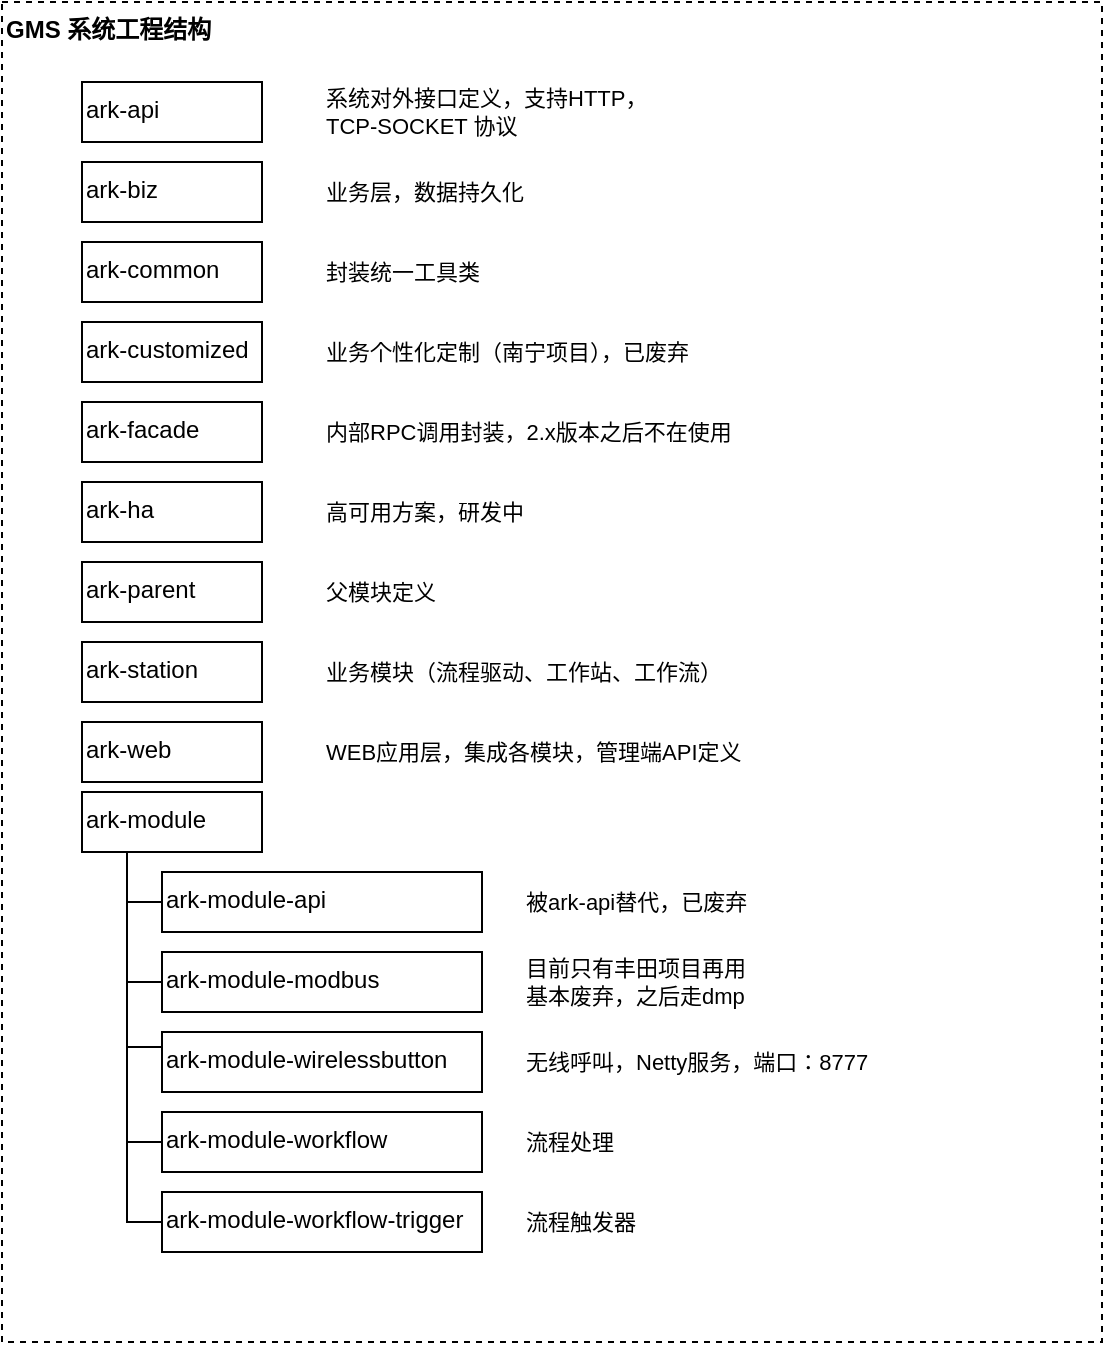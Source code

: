 <mxfile version="20.0.1" type="github" pages="2">
  <diagram id="0yfv4M_cfUsrdj4uZA5G" name="系统说明">
    <mxGraphModel dx="782" dy="468" grid="1" gridSize="10" guides="1" tooltips="1" connect="1" arrows="1" fold="1" page="1" pageScale="1" pageWidth="827" pageHeight="1169" math="0" shadow="0">
      <root>
        <mxCell id="0" />
        <mxCell id="1" parent="0" />
        <mxCell id="dAy71OcdcexJn9s6_3Jj-1" value="GMS 系统工程结构" style="rounded=0;whiteSpace=wrap;html=1;align=left;verticalAlign=top;dashed=1;fontStyle=1" parent="1" vertex="1">
          <mxGeometry x="30" y="40" width="550" height="670" as="geometry" />
        </mxCell>
        <mxCell id="dAy71OcdcexJn9s6_3Jj-4" value="ark-api" style="rounded=0;whiteSpace=wrap;html=1;align=left;verticalAlign=top;" parent="1" vertex="1">
          <mxGeometry x="70" y="80" width="90" height="30" as="geometry" />
        </mxCell>
        <mxCell id="dAy71OcdcexJn9s6_3Jj-5" value="ark-biz" style="rounded=0;whiteSpace=wrap;html=1;align=left;verticalAlign=top;" parent="1" vertex="1">
          <mxGeometry x="70" y="120" width="90" height="30" as="geometry" />
        </mxCell>
        <mxCell id="dAy71OcdcexJn9s6_3Jj-6" value="ark-common" style="rounded=0;whiteSpace=wrap;html=1;align=left;verticalAlign=top;" parent="1" vertex="1">
          <mxGeometry x="70" y="160" width="90" height="30" as="geometry" />
        </mxCell>
        <mxCell id="dAy71OcdcexJn9s6_3Jj-7" value="ark-customized" style="rounded=0;whiteSpace=wrap;html=1;align=left;verticalAlign=top;" parent="1" vertex="1">
          <mxGeometry x="70" y="200" width="90" height="30" as="geometry" />
        </mxCell>
        <mxCell id="dAy71OcdcexJn9s6_3Jj-8" value="ark-facade" style="rounded=0;whiteSpace=wrap;html=1;align=left;verticalAlign=top;" parent="1" vertex="1">
          <mxGeometry x="70" y="240" width="90" height="30" as="geometry" />
        </mxCell>
        <mxCell id="dAy71OcdcexJn9s6_3Jj-9" value="ark-ha" style="rounded=0;whiteSpace=wrap;html=1;align=left;verticalAlign=top;" parent="1" vertex="1">
          <mxGeometry x="70" y="280" width="90" height="30" as="geometry" />
        </mxCell>
        <mxCell id="dAy71OcdcexJn9s6_3Jj-16" style="edgeStyle=elbowEdgeStyle;rounded=0;orthogonalLoop=1;jettySize=auto;html=1;exitX=0.25;exitY=1;exitDx=0;exitDy=0;entryX=0;entryY=0.5;entryDx=0;entryDy=0;elbow=vertical;endArrow=none;endFill=0;" parent="1" source="dAy71OcdcexJn9s6_3Jj-10" target="dAy71OcdcexJn9s6_3Jj-11" edge="1">
          <mxGeometry relative="1" as="geometry">
            <Array as="points">
              <mxPoint x="93" y="490" />
            </Array>
          </mxGeometry>
        </mxCell>
        <mxCell id="dAy71OcdcexJn9s6_3Jj-17" style="edgeStyle=elbowEdgeStyle;rounded=0;orthogonalLoop=1;jettySize=auto;elbow=vertical;html=1;exitX=0.25;exitY=1;exitDx=0;exitDy=0;entryX=0;entryY=0.5;entryDx=0;entryDy=0;endArrow=none;endFill=0;" parent="1" source="dAy71OcdcexJn9s6_3Jj-10" target="dAy71OcdcexJn9s6_3Jj-12" edge="1">
          <mxGeometry relative="1" as="geometry">
            <Array as="points">
              <mxPoint x="100" y="530" />
            </Array>
          </mxGeometry>
        </mxCell>
        <mxCell id="dAy71OcdcexJn9s6_3Jj-18" style="edgeStyle=orthogonalEdgeStyle;rounded=0;orthogonalLoop=1;jettySize=auto;html=1;exitX=0.25;exitY=1;exitDx=0;exitDy=0;entryX=0;entryY=0.25;entryDx=0;entryDy=0;endArrow=none;endFill=0;" parent="1" source="dAy71OcdcexJn9s6_3Jj-10" target="dAy71OcdcexJn9s6_3Jj-13" edge="1">
          <mxGeometry relative="1" as="geometry">
            <Array as="points">
              <mxPoint x="93" y="563" />
            </Array>
          </mxGeometry>
        </mxCell>
        <mxCell id="dAy71OcdcexJn9s6_3Jj-19" style="edgeStyle=orthogonalEdgeStyle;rounded=0;orthogonalLoop=1;jettySize=auto;html=1;exitX=0.25;exitY=1;exitDx=0;exitDy=0;entryX=0;entryY=0.5;entryDx=0;entryDy=0;endArrow=none;endFill=0;" parent="1" source="dAy71OcdcexJn9s6_3Jj-10" target="dAy71OcdcexJn9s6_3Jj-14" edge="1">
          <mxGeometry relative="1" as="geometry">
            <Array as="points">
              <mxPoint x="93" y="610" />
            </Array>
          </mxGeometry>
        </mxCell>
        <mxCell id="dAy71OcdcexJn9s6_3Jj-25" style="edgeStyle=orthogonalEdgeStyle;rounded=0;orthogonalLoop=1;jettySize=auto;html=1;exitX=0.25;exitY=1;exitDx=0;exitDy=0;entryX=0;entryY=0.5;entryDx=0;entryDy=0;endArrow=none;endFill=0;" parent="1" source="dAy71OcdcexJn9s6_3Jj-10" target="dAy71OcdcexJn9s6_3Jj-15" edge="1">
          <mxGeometry relative="1" as="geometry">
            <Array as="points">
              <mxPoint x="93" y="650" />
            </Array>
          </mxGeometry>
        </mxCell>
        <mxCell id="dAy71OcdcexJn9s6_3Jj-10" value="ark-module" style="rounded=0;whiteSpace=wrap;html=1;align=left;verticalAlign=top;" parent="1" vertex="1">
          <mxGeometry x="70" y="435" width="90" height="30" as="geometry" />
        </mxCell>
        <mxCell id="dAy71OcdcexJn9s6_3Jj-11" value="ark-module-api" style="rounded=0;whiteSpace=wrap;html=1;align=left;verticalAlign=top;" parent="1" vertex="1">
          <mxGeometry x="110" y="475" width="160" height="30" as="geometry" />
        </mxCell>
        <mxCell id="dAy71OcdcexJn9s6_3Jj-12" value="ark-module-modbus" style="rounded=0;whiteSpace=wrap;html=1;align=left;verticalAlign=top;" parent="1" vertex="1">
          <mxGeometry x="110" y="515" width="160" height="30" as="geometry" />
        </mxCell>
        <mxCell id="dAy71OcdcexJn9s6_3Jj-13" value="ark-module-wirelessbutton" style="rounded=0;whiteSpace=wrap;html=1;align=left;verticalAlign=top;" parent="1" vertex="1">
          <mxGeometry x="110" y="555" width="160" height="30" as="geometry" />
        </mxCell>
        <mxCell id="dAy71OcdcexJn9s6_3Jj-14" value="ark-module-workflow" style="rounded=0;whiteSpace=wrap;html=1;align=left;verticalAlign=top;" parent="1" vertex="1">
          <mxGeometry x="110" y="595" width="160" height="30" as="geometry" />
        </mxCell>
        <mxCell id="dAy71OcdcexJn9s6_3Jj-15" value="ark-module-workflow-trigger" style="rounded=0;whiteSpace=wrap;html=1;align=left;verticalAlign=top;" parent="1" vertex="1">
          <mxGeometry x="110" y="635" width="160" height="30" as="geometry" />
        </mxCell>
        <mxCell id="dAy71OcdcexJn9s6_3Jj-22" value="ark-parent" style="rounded=0;whiteSpace=wrap;html=1;align=left;verticalAlign=top;" parent="1" vertex="1">
          <mxGeometry x="70" y="320" width="90" height="30" as="geometry" />
        </mxCell>
        <mxCell id="dAy71OcdcexJn9s6_3Jj-23" value="ark-station" style="rounded=0;whiteSpace=wrap;html=1;align=left;verticalAlign=top;" parent="1" vertex="1">
          <mxGeometry x="70" y="360" width="90" height="30" as="geometry" />
        </mxCell>
        <mxCell id="dAy71OcdcexJn9s6_3Jj-24" value="ark-web" style="rounded=0;whiteSpace=wrap;html=1;align=left;verticalAlign=top;" parent="1" vertex="1">
          <mxGeometry x="70" y="400" width="90" height="30" as="geometry" />
        </mxCell>
        <mxCell id="dAy71OcdcexJn9s6_3Jj-28" value="&lt;font style=&quot;font-size: 11px;&quot;&gt;系统对外接口定义，支持HTTP，TCP-SOCKET 协议&lt;/font&gt;" style="text;html=1;strokeColor=none;fillColor=none;align=left;verticalAlign=middle;whiteSpace=wrap;rounded=0;dashed=1;fontSize=7;" parent="1" vertex="1">
          <mxGeometry x="190" y="80" width="170" height="30" as="geometry" />
        </mxCell>
        <mxCell id="dAy71OcdcexJn9s6_3Jj-29" value="&lt;span style=&quot;font-size: 11px;&quot;&gt;业务层，数据持久化&lt;/span&gt;" style="text;html=1;strokeColor=none;fillColor=none;align=left;verticalAlign=middle;whiteSpace=wrap;rounded=0;dashed=1;fontSize=7;" parent="1" vertex="1">
          <mxGeometry x="190" y="120" width="170" height="30" as="geometry" />
        </mxCell>
        <mxCell id="dAy71OcdcexJn9s6_3Jj-30" value="&lt;span style=&quot;font-size: 11px;&quot;&gt;封装统一工具类&lt;/span&gt;" style="text;html=1;strokeColor=none;fillColor=none;align=left;verticalAlign=middle;whiteSpace=wrap;rounded=0;dashed=1;fontSize=7;" parent="1" vertex="1">
          <mxGeometry x="190" y="160" width="170" height="30" as="geometry" />
        </mxCell>
        <mxCell id="dAy71OcdcexJn9s6_3Jj-31" value="&lt;span style=&quot;font-size: 11px;&quot;&gt;业务个性化定制（南宁项目），已废弃&lt;/span&gt;" style="text;html=1;strokeColor=none;fillColor=none;align=left;verticalAlign=middle;whiteSpace=wrap;rounded=0;dashed=1;fontSize=7;" parent="1" vertex="1">
          <mxGeometry x="190" y="200" width="220" height="30" as="geometry" />
        </mxCell>
        <mxCell id="dAy71OcdcexJn9s6_3Jj-32" value="&lt;span style=&quot;font-size: 11px;&quot;&gt;内部RPC调用封装，2.x版本之后不在使用&lt;/span&gt;" style="text;html=1;strokeColor=none;fillColor=none;align=left;verticalAlign=middle;whiteSpace=wrap;rounded=0;dashed=1;fontSize=7;" parent="1" vertex="1">
          <mxGeometry x="190" y="240" width="240" height="30" as="geometry" />
        </mxCell>
        <mxCell id="dAy71OcdcexJn9s6_3Jj-33" value="&lt;span style=&quot;font-size: 11px;&quot;&gt;高可用方案，研发中&lt;/span&gt;" style="text;html=1;strokeColor=none;fillColor=none;align=left;verticalAlign=middle;whiteSpace=wrap;rounded=0;dashed=1;fontSize=7;" parent="1" vertex="1">
          <mxGeometry x="190" y="280" width="240" height="30" as="geometry" />
        </mxCell>
        <mxCell id="dAy71OcdcexJn9s6_3Jj-34" value="&lt;span style=&quot;font-size: 11px;&quot;&gt;父模块定义&lt;/span&gt;" style="text;html=1;strokeColor=none;fillColor=none;align=left;verticalAlign=middle;whiteSpace=wrap;rounded=0;dashed=1;fontSize=7;" parent="1" vertex="1">
          <mxGeometry x="190" y="320" width="240" height="30" as="geometry" />
        </mxCell>
        <mxCell id="dAy71OcdcexJn9s6_3Jj-35" value="&lt;span style=&quot;font-size: 11px;&quot;&gt;业务模块（流程驱动、工作站、工作流）&lt;/span&gt;" style="text;html=1;strokeColor=none;fillColor=none;align=left;verticalAlign=middle;whiteSpace=wrap;rounded=0;dashed=1;fontSize=7;" parent="1" vertex="1">
          <mxGeometry x="190" y="360" width="240" height="30" as="geometry" />
        </mxCell>
        <mxCell id="dAy71OcdcexJn9s6_3Jj-36" value="&lt;span style=&quot;font-size: 11px;&quot;&gt;WEB应用层，集成各模块，管理端API定义&lt;/span&gt;" style="text;html=1;strokeColor=none;fillColor=none;align=left;verticalAlign=middle;whiteSpace=wrap;rounded=0;dashed=1;fontSize=7;" parent="1" vertex="1">
          <mxGeometry x="190" y="400" width="240" height="30" as="geometry" />
        </mxCell>
        <mxCell id="dAy71OcdcexJn9s6_3Jj-37" value="&lt;span style=&quot;font-size: 11px;&quot;&gt;被ark-api替代，已&lt;/span&gt;&lt;span style=&quot;font-size: 11px;&quot;&gt;废弃&lt;/span&gt;" style="text;html=1;strokeColor=none;fillColor=none;align=left;verticalAlign=middle;whiteSpace=wrap;rounded=0;dashed=1;fontSize=7;" parent="1" vertex="1">
          <mxGeometry x="290" y="475" width="160" height="30" as="geometry" />
        </mxCell>
        <mxCell id="dAy71OcdcexJn9s6_3Jj-38" value="&lt;span style=&quot;font-size: 11px;&quot;&gt;目前只有丰田项目再用&lt;br&gt;基本废弃，之后走dmp&lt;/span&gt;" style="text;html=1;strokeColor=none;fillColor=none;align=left;verticalAlign=middle;whiteSpace=wrap;rounded=0;dashed=1;fontSize=7;" parent="1" vertex="1">
          <mxGeometry x="290" y="515" width="160" height="30" as="geometry" />
        </mxCell>
        <mxCell id="dAy71OcdcexJn9s6_3Jj-39" value="&lt;span style=&quot;font-size: 11px;&quot;&gt;无线呼叫，&lt;/span&gt;&lt;span style=&quot;font-size: 11px;&quot;&gt;Netty服务，端口：8777&lt;/span&gt;" style="text;html=1;strokeColor=none;fillColor=none;align=left;verticalAlign=middle;whiteSpace=wrap;rounded=0;dashed=1;fontSize=7;" parent="1" vertex="1">
          <mxGeometry x="290" y="555" width="210" height="30" as="geometry" />
        </mxCell>
        <mxCell id="dAy71OcdcexJn9s6_3Jj-40" value="&lt;span style=&quot;font-size: 11px;&quot;&gt;流程处理&lt;/span&gt;" style="text;html=1;strokeColor=none;fillColor=none;align=left;verticalAlign=middle;whiteSpace=wrap;rounded=0;dashed=1;fontSize=7;" parent="1" vertex="1">
          <mxGeometry x="290" y="595" width="210" height="30" as="geometry" />
        </mxCell>
        <mxCell id="dAy71OcdcexJn9s6_3Jj-41" value="&lt;span style=&quot;font-size: 11px;&quot;&gt;流程触发器&lt;/span&gt;" style="text;html=1;strokeColor=none;fillColor=none;align=left;verticalAlign=middle;whiteSpace=wrap;rounded=0;dashed=1;fontSize=7;" parent="1" vertex="1">
          <mxGeometry x="290" y="635" width="210" height="30" as="geometry" />
        </mxCell>
      </root>
    </mxGraphModel>
  </diagram>
  <diagram id="C5RBs43oDa-KdzZeNtuy" name="类图1">
    <mxGraphModel dx="1747" dy="551" grid="1" gridSize="10" guides="1" tooltips="1" connect="1" arrows="1" fold="1" page="1" pageScale="1" pageWidth="827" pageHeight="1169" math="0" shadow="0">
      <root>
        <mxCell id="WIyWlLk6GJQsqaUBKTNV-0" />
        <mxCell id="WIyWlLk6GJQsqaUBKTNV-1" parent="WIyWlLk6GJQsqaUBKTNV-0" />
        <mxCell id="1qa0QnMpFB_kGPoX7qV5-0" value="ChannelHandler" style="rounded=0;whiteSpace=wrap;html=1;" parent="WIyWlLk6GJQsqaUBKTNV-1" vertex="1">
          <mxGeometry x="200" y="20" width="120" height="30" as="geometry" />
        </mxCell>
        <mxCell id="1qa0QnMpFB_kGPoX7qV5-6" style="edgeStyle=orthogonalEdgeStyle;rounded=0;orthogonalLoop=1;jettySize=auto;html=1;exitX=0.5;exitY=0;exitDx=0;exitDy=0;entryX=0.25;entryY=1;entryDx=0;entryDy=0;" parent="WIyWlLk6GJQsqaUBKTNV-1" source="1qa0QnMpFB_kGPoX7qV5-4" target="1qa0QnMpFB_kGPoX7qV5-0" edge="1">
          <mxGeometry relative="1" as="geometry" />
        </mxCell>
        <mxCell id="1qa0QnMpFB_kGPoX7qV5-4" value="ChannelInboundHandler" style="rounded=0;whiteSpace=wrap;html=1;" parent="WIyWlLk6GJQsqaUBKTNV-1" vertex="1">
          <mxGeometry x="90" y="90" width="140" height="30" as="geometry" />
        </mxCell>
        <mxCell id="1qa0QnMpFB_kGPoX7qV5-8" style="edgeStyle=orthogonalEdgeStyle;rounded=0;orthogonalLoop=1;jettySize=auto;html=1;exitX=0.5;exitY=0;exitDx=0;exitDy=0;entryX=0.75;entryY=1;entryDx=0;entryDy=0;dashed=1;" parent="WIyWlLk6GJQsqaUBKTNV-1" source="1qa0QnMpFB_kGPoX7qV5-5" target="1qa0QnMpFB_kGPoX7qV5-0" edge="1">
          <mxGeometry relative="1" as="geometry" />
        </mxCell>
        <mxCell id="1qa0QnMpFB_kGPoX7qV5-5" value="ChannelHandlerAdapter" style="rounded=0;whiteSpace=wrap;html=1;" parent="WIyWlLk6GJQsqaUBKTNV-1" vertex="1">
          <mxGeometry x="274" y="90" width="140" height="30" as="geometry" />
        </mxCell>
        <mxCell id="1qa0QnMpFB_kGPoX7qV5-10" style="edgeStyle=orthogonalEdgeStyle;rounded=0;orthogonalLoop=1;jettySize=auto;html=1;exitX=0.25;exitY=0;exitDx=0;exitDy=0;entryX=0.5;entryY=1;entryDx=0;entryDy=0;dashed=1;" parent="WIyWlLk6GJQsqaUBKTNV-1" source="1qa0QnMpFB_kGPoX7qV5-9" target="1qa0QnMpFB_kGPoX7qV5-4" edge="1">
          <mxGeometry relative="1" as="geometry" />
        </mxCell>
        <mxCell id="1qa0QnMpFB_kGPoX7qV5-11" style="edgeStyle=orthogonalEdgeStyle;rounded=0;orthogonalLoop=1;jettySize=auto;html=1;exitX=0.845;exitY=0;exitDx=0;exitDy=0;entryX=0.5;entryY=1;entryDx=0;entryDy=0;exitPerimeter=0;" parent="WIyWlLk6GJQsqaUBKTNV-1" source="1qa0QnMpFB_kGPoX7qV5-9" target="1qa0QnMpFB_kGPoX7qV5-5" edge="1">
          <mxGeometry relative="1" as="geometry" />
        </mxCell>
        <mxCell id="1qa0QnMpFB_kGPoX7qV5-9" value="ChannelInboundHandlerAdapter" style="rounded=0;whiteSpace=wrap;html=1;" parent="WIyWlLk6GJQsqaUBKTNV-1" vertex="1">
          <mxGeometry x="82" y="160" width="310" height="30" as="geometry" />
        </mxCell>
        <mxCell id="1qa0QnMpFB_kGPoX7qV5-36" style="edgeStyle=orthogonalEdgeStyle;rounded=0;orthogonalLoop=1;jettySize=auto;html=1;exitX=0.5;exitY=0;exitDx=0;exitDy=0;entryX=1;entryY=0.5;entryDx=0;entryDy=0;" parent="WIyWlLk6GJQsqaUBKTNV-1" source="1qa0QnMpFB_kGPoX7qV5-12" target="1qa0QnMpFB_kGPoX7qV5-9" edge="1">
          <mxGeometry relative="1" as="geometry" />
        </mxCell>
        <mxCell id="1qa0QnMpFB_kGPoX7qV5-12" value="SimpleChannelInboundHandler&amp;lt;FullHttpRequest&amp;gt;" style="rounded=0;whiteSpace=wrap;html=1;" parent="WIyWlLk6GJQsqaUBKTNV-1" vertex="1">
          <mxGeometry x="700" y="376" width="280" height="30" as="geometry" />
        </mxCell>
        <mxCell id="1qa0QnMpFB_kGPoX7qV5-15" style="edgeStyle=orthogonalEdgeStyle;rounded=0;orthogonalLoop=1;jettySize=auto;html=1;exitX=0.5;exitY=0;exitDx=0;exitDy=0;entryX=0.5;entryY=1;entryDx=0;entryDy=0;" parent="WIyWlLk6GJQsqaUBKTNV-1" source="1qa0QnMpFB_kGPoX7qV5-13" target="1qa0QnMpFB_kGPoX7qV5-12" edge="1">
          <mxGeometry relative="1" as="geometry" />
        </mxCell>
        <mxCell id="1qa0QnMpFB_kGPoX7qV5-13" value="AbstractNettyHttpHandler" style="rounded=0;whiteSpace=wrap;html=1;" parent="WIyWlLk6GJQsqaUBKTNV-1" vertex="1">
          <mxGeometry x="766" y="436" width="160" height="30" as="geometry" />
        </mxCell>
        <mxCell id="1qa0QnMpFB_kGPoX7qV5-17" style="edgeStyle=orthogonalEdgeStyle;rounded=0;orthogonalLoop=1;jettySize=auto;html=1;exitX=0.5;exitY=0;exitDx=0;exitDy=0;entryX=0.5;entryY=1;entryDx=0;entryDy=0;" parent="WIyWlLk6GJQsqaUBKTNV-1" source="1qa0QnMpFB_kGPoX7qV5-16" target="1qa0QnMpFB_kGPoX7qV5-13" edge="1">
          <mxGeometry relative="1" as="geometry" />
        </mxCell>
        <mxCell id="1qa0QnMpFB_kGPoX7qV5-16" value="HttpAPIChannelHandler" style="rounded=0;whiteSpace=wrap;html=1;" parent="WIyWlLk6GJQsqaUBKTNV-1" vertex="1">
          <mxGeometry x="766" y="507" width="160" height="30" as="geometry" />
        </mxCell>
        <mxCell id="1qa0QnMpFB_kGPoX7qV5-18" value="Channel" style="rounded=0;whiteSpace=wrap;html=1;" parent="WIyWlLk6GJQsqaUBKTNV-1" vertex="1">
          <mxGeometry x="450" y="202" width="130" height="30" as="geometry" />
        </mxCell>
        <mxCell id="1qa0QnMpFB_kGPoX7qV5-20" style="edgeStyle=orthogonalEdgeStyle;rounded=0;orthogonalLoop=1;jettySize=auto;html=1;exitX=0.151;exitY=0;exitDx=0;exitDy=0;entryX=0.5;entryY=1;entryDx=0;entryDy=0;exitPerimeter=0;" parent="WIyWlLk6GJQsqaUBKTNV-1" source="1qa0QnMpFB_kGPoX7qV5-19" target="1qa0QnMpFB_kGPoX7qV5-9" edge="1">
          <mxGeometry relative="1" as="geometry" />
        </mxCell>
        <mxCell id="1qa0QnMpFB_kGPoX7qV5-23" style="edgeStyle=orthogonalEdgeStyle;rounded=0;orthogonalLoop=1;jettySize=auto;html=1;exitX=0.879;exitY=0.022;exitDx=0;exitDy=0;entryX=0.5;entryY=1;entryDx=0;entryDy=0;exitPerimeter=0;" parent="WIyWlLk6GJQsqaUBKTNV-1" source="1qa0QnMpFB_kGPoX7qV5-19" target="1qa0QnMpFB_kGPoX7qV5-18" edge="1">
          <mxGeometry relative="1" as="geometry" />
        </mxCell>
        <mxCell id="1qa0QnMpFB_kGPoX7qV5-19" value="ChannelInitializer&amp;lt;SocketChannel&amp;gt;" style="rounded=0;whiteSpace=wrap;html=1;" parent="WIyWlLk6GJQsqaUBKTNV-1" vertex="1">
          <mxGeometry x="186" y="260" width="344" height="30" as="geometry" />
        </mxCell>
        <mxCell id="1qa0QnMpFB_kGPoX7qV5-34" style="edgeStyle=orthogonalEdgeStyle;rounded=0;orthogonalLoop=1;jettySize=auto;html=1;exitX=0.431;exitY=0.008;exitDx=0;exitDy=0;entryX=0.5;entryY=1;entryDx=0;entryDy=0;exitPerimeter=0;" parent="WIyWlLk6GJQsqaUBKTNV-1" source="1qa0QnMpFB_kGPoX7qV5-26" target="1qa0QnMpFB_kGPoX7qV5-19" edge="1">
          <mxGeometry relative="1" as="geometry" />
        </mxCell>
        <mxCell id="1qa0QnMpFB_kGPoX7qV5-26" value="AbstractAPIServerHandler" style="swimlane;fontStyle=1;align=center;verticalAlign=top;childLayout=stackLayout;horizontal=1;startSize=26;horizontalStack=0;resizeParent=1;resizeParentMax=0;resizeLast=0;collapsible=1;marginBottom=0;" parent="WIyWlLk6GJQsqaUBKTNV-1" vertex="1">
          <mxGeometry x="260.5" y="310" width="195" height="86" as="geometry">
            <mxRectangle x="530" y="260" width="100" height="26" as="alternateBounds" />
          </mxGeometry>
        </mxCell>
        <mxCell id="1qa0QnMpFB_kGPoX7qV5-27" value="+ APIExecutor: apiExecutor" style="text;strokeColor=none;fillColor=none;align=left;verticalAlign=top;spacingLeft=4;spacingRight=4;overflow=hidden;rotatable=0;points=[[0,0.5],[1,0.5]];portConstraint=eastwest;" parent="1qa0QnMpFB_kGPoX7qV5-26" vertex="1">
          <mxGeometry y="26" width="195" height="26" as="geometry" />
        </mxCell>
        <mxCell id="1qa0QnMpFB_kGPoX7qV5-28" value="" style="line;strokeWidth=1;fillColor=none;align=left;verticalAlign=middle;spacingTop=-1;spacingLeft=3;spacingRight=3;rotatable=0;labelPosition=right;points=[];portConstraint=eastwest;" parent="1qa0QnMpFB_kGPoX7qV5-26" vertex="1">
          <mxGeometry y="52" width="195" height="8" as="geometry" />
        </mxCell>
        <mxCell id="1qa0QnMpFB_kGPoX7qV5-29" value="+ sendSocketMsg(): void" style="text;strokeColor=none;fillColor=none;align=left;verticalAlign=top;spacingLeft=4;spacingRight=4;overflow=hidden;rotatable=0;points=[[0,0.5],[1,0.5]];portConstraint=eastwest;" parent="1qa0QnMpFB_kGPoX7qV5-26" vertex="1">
          <mxGeometry y="60" width="195" height="26" as="geometry" />
        </mxCell>
        <mxCell id="1qa0QnMpFB_kGPoX7qV5-35" style="edgeStyle=orthogonalEdgeStyle;rounded=0;orthogonalLoop=1;jettySize=auto;html=1;exitX=0.5;exitY=0;exitDx=0;exitDy=0;" parent="WIyWlLk6GJQsqaUBKTNV-1" source="1qa0QnMpFB_kGPoX7qV5-30" edge="1">
          <mxGeometry relative="1" as="geometry">
            <mxPoint x="300" y="400" as="targetPoint" />
          </mxGeometry>
        </mxCell>
        <mxCell id="1qa0QnMpFB_kGPoX7qV5-30" value="WebSocketAPIServerHandler" style="swimlane;fontStyle=1;align=center;verticalAlign=top;childLayout=stackLayout;horizontal=1;startSize=26;horizontalStack=0;resizeParent=1;resizeParentMax=0;resizeLast=0;collapsible=1;marginBottom=0;" parent="WIyWlLk6GJQsqaUBKTNV-1" vertex="1">
          <mxGeometry x="100" y="450" width="220" height="112" as="geometry">
            <mxRectangle x="530" y="260" width="100" height="26" as="alternateBounds" />
          </mxGeometry>
        </mxCell>
        <mxCell id="1qa0QnMpFB_kGPoX7qV5-31" value="+ APIExecutor: apiExecutor" style="text;strokeColor=none;fillColor=none;align=left;verticalAlign=top;spacingLeft=4;spacingRight=4;overflow=hidden;rotatable=0;points=[[0,0.5],[1,0.5]];portConstraint=eastwest;" parent="1qa0QnMpFB_kGPoX7qV5-30" vertex="1">
          <mxGeometry y="26" width="220" height="26" as="geometry" />
        </mxCell>
        <mxCell id="1qa0QnMpFB_kGPoX7qV5-32" value="" style="line;strokeWidth=1;fillColor=none;align=left;verticalAlign=middle;spacingTop=-1;spacingLeft=3;spacingRight=3;rotatable=0;labelPosition=right;points=[];portConstraint=eastwest;" parent="1qa0QnMpFB_kGPoX7qV5-30" vertex="1">
          <mxGeometry y="52" width="220" height="8" as="geometry" />
        </mxCell>
        <mxCell id="1qa0QnMpFB_kGPoX7qV5-33" value="+ initChannel(SocketChannel ch): void" style="text;strokeColor=none;fillColor=none;align=left;verticalAlign=top;spacingLeft=4;spacingRight=4;overflow=hidden;rotatable=0;points=[[0,0.5],[1,0.5]];portConstraint=eastwest;" parent="1qa0QnMpFB_kGPoX7qV5-30" vertex="1">
          <mxGeometry y="60" width="220" height="26" as="geometry" />
        </mxCell>
        <mxCell id="1qa0QnMpFB_kGPoX7qV5-58" value="+ sendSocketMsg(): void" style="text;strokeColor=none;fillColor=none;align=left;verticalAlign=top;spacingLeft=4;spacingRight=4;overflow=hidden;rotatable=0;points=[[0,0.5],[1,0.5]];portConstraint=eastwest;" parent="1qa0QnMpFB_kGPoX7qV5-30" vertex="1">
          <mxGeometry y="86" width="220" height="26" as="geometry" />
        </mxCell>
        <mxCell id="1qa0QnMpFB_kGPoX7qV5-43" style="edgeStyle=orthogonalEdgeStyle;rounded=0;orthogonalLoop=1;jettySize=auto;html=1;exitX=0.5;exitY=0;exitDx=0;exitDy=0;" parent="WIyWlLk6GJQsqaUBKTNV-1" source="1qa0QnMpFB_kGPoX7qV5-37" edge="1">
          <mxGeometry relative="1" as="geometry">
            <mxPoint x="400" y="400" as="targetPoint" />
          </mxGeometry>
        </mxCell>
        <mxCell id="1qa0QnMpFB_kGPoX7qV5-37" value="HttpAPIServerHandler" style="swimlane;fontStyle=1;align=center;verticalAlign=top;childLayout=stackLayout;horizontal=1;startSize=26;horizontalStack=0;resizeParent=1;resizeParentMax=0;resizeLast=0;collapsible=1;marginBottom=0;" parent="WIyWlLk6GJQsqaUBKTNV-1" vertex="1">
          <mxGeometry x="430" y="450" width="216" height="86" as="geometry">
            <mxRectangle x="530" y="260" width="100" height="26" as="alternateBounds" />
          </mxGeometry>
        </mxCell>
        <mxCell id="1qa0QnMpFB_kGPoX7qV5-38" value="+ APIExecutor: apiExecutor" style="text;strokeColor=none;fillColor=none;align=left;verticalAlign=top;spacingLeft=4;spacingRight=4;overflow=hidden;rotatable=0;points=[[0,0.5],[1,0.5]];portConstraint=eastwest;" parent="1qa0QnMpFB_kGPoX7qV5-37" vertex="1">
          <mxGeometry y="26" width="216" height="26" as="geometry" />
        </mxCell>
        <mxCell id="1qa0QnMpFB_kGPoX7qV5-39" value="" style="line;strokeWidth=1;fillColor=none;align=left;verticalAlign=middle;spacingTop=-1;spacingLeft=3;spacingRight=3;rotatable=0;labelPosition=right;points=[];portConstraint=eastwest;" parent="1qa0QnMpFB_kGPoX7qV5-37" vertex="1">
          <mxGeometry y="52" width="216" height="8" as="geometry" />
        </mxCell>
        <mxCell id="1qa0QnMpFB_kGPoX7qV5-40" value="+ initChannel(SocketChannel ch): void" style="text;strokeColor=none;fillColor=none;align=left;verticalAlign=top;spacingLeft=4;spacingRight=4;overflow=hidden;rotatable=0;points=[[0,0.5],[1,0.5]];portConstraint=eastwest;" parent="1qa0QnMpFB_kGPoX7qV5-37" vertex="1">
          <mxGeometry y="60" width="216" height="26" as="geometry" />
        </mxCell>
        <mxCell id="1qa0QnMpFB_kGPoX7qV5-45" value="APIExecutor" style="swimlane;fontStyle=1;align=center;verticalAlign=top;childLayout=stackLayout;horizontal=1;startSize=26;horizontalStack=0;resizeParent=1;resizeParentMax=0;resizeLast=0;collapsible=1;marginBottom=0;" parent="WIyWlLk6GJQsqaUBKTNV-1" vertex="1">
          <mxGeometry x="100" y="640" width="540" height="138" as="geometry" />
        </mxCell>
        <mxCell id="1qa0QnMpFB_kGPoX7qV5-46" value=" " style="text;strokeColor=none;fillColor=none;align=left;verticalAlign=top;spacingLeft=4;spacingRight=4;overflow=hidden;rotatable=0;points=[[0,0.5],[1,0.5]];portConstraint=eastwest;" parent="1qa0QnMpFB_kGPoX7qV5-45" vertex="1">
          <mxGeometry y="26" width="540" height="26" as="geometry" />
        </mxCell>
        <mxCell id="1qa0QnMpFB_kGPoX7qV5-47" value="" style="line;strokeWidth=1;fillColor=none;align=left;verticalAlign=middle;spacingTop=-1;spacingLeft=3;spacingRight=3;rotatable=0;labelPosition=right;points=[];portConstraint=eastwest;" parent="1qa0QnMpFB_kGPoX7qV5-45" vertex="1">
          <mxGeometry y="52" width="540" height="8" as="geometry" />
        </mxCell>
        <mxCell id="1qa0QnMpFB_kGPoX7qV5-48" value="+ execute(AbstractMsg msg, APIProtocolType protoType, String remoteAddr): AbstractMsg" style="text;strokeColor=none;fillColor=none;align=left;verticalAlign=top;spacingLeft=4;spacingRight=4;overflow=hidden;rotatable=0;points=[[0,0.5],[1,0.5]];portConstraint=eastwest;" parent="1qa0QnMpFB_kGPoX7qV5-45" vertex="1">
          <mxGeometry y="60" width="540" height="26" as="geometry" />
        </mxCell>
        <mxCell id="1qa0QnMpFB_kGPoX7qV5-50" value="+ parseToMsg(String content): AbstractMsg" style="text;strokeColor=none;fillColor=none;align=left;verticalAlign=top;spacingLeft=4;spacingRight=4;overflow=hidden;rotatable=0;points=[[0,0.5],[1,0.5]];portConstraint=eastwest;" parent="1qa0QnMpFB_kGPoX7qV5-45" vertex="1">
          <mxGeometry y="86" width="540" height="26" as="geometry" />
        </mxCell>
        <mxCell id="1qa0QnMpFB_kGPoX7qV5-49" value="+ newHeartbeatMsg(String content, String id): HeartbeatMsg" style="text;strokeColor=none;fillColor=none;align=left;verticalAlign=top;spacingLeft=4;spacingRight=4;overflow=hidden;rotatable=0;points=[[0,0.5],[1,0.5]];portConstraint=eastwest;" parent="1qa0QnMpFB_kGPoX7qV5-45" vertex="1">
          <mxGeometry y="112" width="540" height="26" as="geometry" />
        </mxCell>
        <mxCell id="1qa0QnMpFB_kGPoX7qV5-53" style="edgeStyle=orthogonalEdgeStyle;rounded=0;orthogonalLoop=1;jettySize=auto;html=1;exitX=1;exitY=0.5;exitDx=0;exitDy=0;dashed=1;dashPattern=1 1;entryX=0.5;entryY=0;entryDx=0;entryDy=0;" parent="WIyWlLk6GJQsqaUBKTNV-1" source="1qa0QnMpFB_kGPoX7qV5-31" target="1qa0QnMpFB_kGPoX7qV5-45" edge="1">
          <mxGeometry relative="1" as="geometry">
            <Array as="points">
              <mxPoint x="370" y="489" />
            </Array>
          </mxGeometry>
        </mxCell>
        <mxCell id="1qa0QnMpFB_kGPoX7qV5-59" style="edgeStyle=orthogonalEdgeStyle;rounded=0;orthogonalLoop=1;jettySize=auto;html=1;exitX=0.5;exitY=0;exitDx=0;exitDy=0;entryX=0;entryY=0.5;entryDx=0;entryDy=0;" parent="WIyWlLk6GJQsqaUBKTNV-1" source="1qa0QnMpFB_kGPoX7qV5-55" target="1qa0QnMpFB_kGPoX7qV5-19" edge="1">
          <mxGeometry relative="1" as="geometry" />
        </mxCell>
        <mxCell id="1qa0QnMpFB_kGPoX7qV5-55" value="SimpleChannelInboundHandler&amp;lt;TextWebSocketFrame&amp;gt;" style="rounded=0;whiteSpace=wrap;html=1;" parent="WIyWlLk6GJQsqaUBKTNV-1" vertex="1">
          <mxGeometry x="-290" y="420" width="310" height="30" as="geometry" />
        </mxCell>
        <mxCell id="1qa0QnMpFB_kGPoX7qV5-60" style="edgeStyle=orthogonalEdgeStyle;rounded=0;orthogonalLoop=1;jettySize=auto;html=1;exitX=0.5;exitY=0;exitDx=0;exitDy=0;entryX=0.5;entryY=1;entryDx=0;entryDy=0;" parent="WIyWlLk6GJQsqaUBKTNV-1" source="1qa0QnMpFB_kGPoX7qV5-57" target="1qa0QnMpFB_kGPoX7qV5-55" edge="1">
          <mxGeometry relative="1" as="geometry" />
        </mxCell>
        <mxCell id="1qa0QnMpFB_kGPoX7qV5-57" value="WebSocketAPIChannelHandler" style="rounded=0;whiteSpace=wrap;html=1;" parent="WIyWlLk6GJQsqaUBKTNV-1" vertex="1">
          <mxGeometry x="-235" y="507" width="200" height="30" as="geometry" />
        </mxCell>
        <mxCell id="1qa0QnMpFB_kGPoX7qV5-64" value="" style="endArrow=open;startArrow=circlePlus;endFill=0;startFill=0;endSize=8;html=1;rounded=0;exitX=0;exitY=0.5;exitDx=0;exitDy=0;entryX=1;entryY=0.5;entryDx=0;entryDy=0;" parent="WIyWlLk6GJQsqaUBKTNV-1" source="1qa0QnMpFB_kGPoX7qV5-33" target="1qa0QnMpFB_kGPoX7qV5-57" edge="1">
          <mxGeometry width="160" relative="1" as="geometry">
            <mxPoint x="-35" y="521.47" as="sourcePoint" />
            <mxPoint x="-20" y="600" as="targetPoint" />
          </mxGeometry>
        </mxCell>
        <mxCell id="1qa0QnMpFB_kGPoX7qV5-65" value="" style="endArrow=open;startArrow=circlePlus;endFill=0;startFill=0;endSize=8;html=1;rounded=0;entryX=0;entryY=0.5;entryDx=0;entryDy=0;" parent="WIyWlLk6GJQsqaUBKTNV-1" target="1qa0QnMpFB_kGPoX7qV5-16" edge="1">
          <mxGeometry width="160" relative="1" as="geometry">
            <mxPoint x="646" y="521.47" as="sourcePoint" />
            <mxPoint x="806" y="521.47" as="targetPoint" />
          </mxGeometry>
        </mxCell>
        <mxCell id="1qa0QnMpFB_kGPoX7qV5-67" style="edgeStyle=orthogonalEdgeStyle;rounded=0;orthogonalLoop=1;jettySize=auto;html=1;exitX=0;exitY=0.5;exitDx=0;exitDy=0;endArrow=none;endFill=0;dashed=1;dashPattern=1 1;" parent="WIyWlLk6GJQsqaUBKTNV-1" source="1qa0QnMpFB_kGPoX7qV5-38" edge="1">
          <mxGeometry relative="1" as="geometry">
            <mxPoint x="370" y="489" as="targetPoint" />
          </mxGeometry>
        </mxCell>
        <mxCell id="1qa0QnMpFB_kGPoX7qV5-74" style="edgeStyle=orthogonalEdgeStyle;rounded=0;orthogonalLoop=1;jettySize=auto;html=1;exitX=0.5;exitY=0;exitDx=0;exitDy=0;entryX=0.496;entryY=0.978;entryDx=0;entryDy=0;entryPerimeter=0;fontColor=#FF1900;endArrow=classic;endFill=1;" parent="WIyWlLk6GJQsqaUBKTNV-1" source="1qa0QnMpFB_kGPoX7qV5-68" target="1qa0QnMpFB_kGPoX7qV5-49" edge="1">
          <mxGeometry relative="1" as="geometry" />
        </mxCell>
        <mxCell id="1qa0QnMpFB_kGPoX7qV5-68" value="ExternalExecutor" style="swimlane;fontStyle=1;align=center;verticalAlign=top;childLayout=stackLayout;horizontal=1;startSize=26;horizontalStack=0;resizeParent=1;resizeParentMax=0;resizeLast=0;collapsible=1;marginBottom=0;" parent="WIyWlLk6GJQsqaUBKTNV-1" vertex="1">
          <mxGeometry x="98" y="840" width="540" height="138" as="geometry" />
        </mxCell>
        <mxCell id="1qa0QnMpFB_kGPoX7qV5-69" value=" " style="text;strokeColor=none;fillColor=none;align=left;verticalAlign=top;spacingLeft=4;spacingRight=4;overflow=hidden;rotatable=0;points=[[0,0.5],[1,0.5]];portConstraint=eastwest;" parent="1qa0QnMpFB_kGPoX7qV5-68" vertex="1">
          <mxGeometry y="26" width="540" height="26" as="geometry" />
        </mxCell>
        <mxCell id="1qa0QnMpFB_kGPoX7qV5-70" value="" style="line;strokeWidth=1;fillColor=none;align=left;verticalAlign=middle;spacingTop=-1;spacingLeft=3;spacingRight=3;rotatable=0;labelPosition=right;points=[];portConstraint=eastwest;" parent="1qa0QnMpFB_kGPoX7qV5-68" vertex="1">
          <mxGeometry y="52" width="540" height="8" as="geometry" />
        </mxCell>
        <mxCell id="1qa0QnMpFB_kGPoX7qV5-71" value="+ execute(AbstractMsg msg, APIProtocolType protoType, String remoteAddr): AbstractMsg" style="text;strokeColor=none;fillColor=none;align=left;verticalAlign=top;spacingLeft=4;spacingRight=4;overflow=hidden;rotatable=0;points=[[0,0.5],[1,0.5]];portConstraint=eastwest;" parent="1qa0QnMpFB_kGPoX7qV5-68" vertex="1">
          <mxGeometry y="60" width="540" height="26" as="geometry" />
        </mxCell>
        <mxCell id="1qa0QnMpFB_kGPoX7qV5-72" value="+ parseToMsg(String content): AbstractMsg    （方法 synchronized ）" style="text;strokeColor=none;fillColor=none;align=left;verticalAlign=top;spacingLeft=4;spacingRight=4;overflow=hidden;rotatable=0;points=[[0,0.5],[1,0.5]];portConstraint=eastwest;" parent="1qa0QnMpFB_kGPoX7qV5-68" vertex="1">
          <mxGeometry y="86" width="540" height="26" as="geometry" />
        </mxCell>
        <mxCell id="1qa0QnMpFB_kGPoX7qV5-73" value="+ verifyMsgBasic(JsonNode jsonNode): void" style="text;strokeColor=none;fillColor=none;align=left;verticalAlign=top;spacingLeft=4;spacingRight=4;overflow=hidden;rotatable=0;points=[[0,0.5],[1,0.5]];portConstraint=eastwest;" parent="1qa0QnMpFB_kGPoX7qV5-68" vertex="1">
          <mxGeometry y="112" width="540" height="26" as="geometry" />
        </mxCell>
        <mxCell id="1qa0QnMpFB_kGPoX7qV5-86" style="edgeStyle=orthogonalEdgeStyle;rounded=0;orthogonalLoop=1;jettySize=auto;html=1;exitX=0.5;exitY=0;exitDx=0;exitDy=0;fontColor=#FF1900;endArrow=classic;endFill=1;" parent="WIyWlLk6GJQsqaUBKTNV-1" source="1qa0QnMpFB_kGPoX7qV5-75" edge="1">
          <mxGeometry relative="1" as="geometry">
            <mxPoint x="361" y="980" as="targetPoint" />
          </mxGeometry>
        </mxCell>
        <mxCell id="1qa0QnMpFB_kGPoX7qV5-75" value="ApiExecutor" style="swimlane;fontStyle=1;align=center;verticalAlign=top;childLayout=stackLayout;horizontal=1;startSize=26;horizontalStack=0;resizeParent=1;resizeParentMax=0;resizeLast=0;collapsible=1;marginBottom=0;" parent="WIyWlLk6GJQsqaUBKTNV-1" vertex="1">
          <mxGeometry x="91" y="1040" width="540" height="190" as="geometry" />
        </mxCell>
        <mxCell id="1qa0QnMpFB_kGPoX7qV5-76" value="+ SysConfigAdapter: sysConfigAdapter" style="text;strokeColor=none;fillColor=none;align=left;verticalAlign=top;spacingLeft=4;spacingRight=4;overflow=hidden;rotatable=0;points=[[0,0.5],[1,0.5]];portConstraint=eastwest;" parent="1qa0QnMpFB_kGPoX7qV5-75" vertex="1">
          <mxGeometry y="26" width="540" height="26" as="geometry" />
        </mxCell>
        <mxCell id="1qa0QnMpFB_kGPoX7qV5-81" value="+ ApiSelector: selector" style="text;strokeColor=none;fillColor=none;align=left;verticalAlign=top;spacingLeft=4;spacingRight=4;overflow=hidden;rotatable=0;points=[[0,0.5],[1,0.5]];portConstraint=eastwest;" parent="1qa0QnMpFB_kGPoX7qV5-75" vertex="1">
          <mxGeometry y="52" width="540" height="26" as="geometry" />
        </mxCell>
        <mxCell id="1qa0QnMpFB_kGPoX7qV5-82" value="+ ApiInterfaceRecord: apiInterfaceRecord" style="text;strokeColor=none;fillColor=none;align=left;verticalAlign=top;spacingLeft=4;spacingRight=4;overflow=hidden;rotatable=0;points=[[0,0.5],[1,0.5]];portConstraint=eastwest;" parent="1qa0QnMpFB_kGPoX7qV5-75" vertex="1">
          <mxGeometry y="78" width="540" height="26" as="geometry" />
        </mxCell>
        <mxCell id="1qa0QnMpFB_kGPoX7qV5-84" value="+ ApiPluginHandler: requestPreHandler" style="text;strokeColor=none;fillColor=none;align=left;verticalAlign=top;spacingLeft=4;spacingRight=4;overflow=hidden;rotatable=0;points=[[0,0.5],[1,0.5]];portConstraint=eastwest;" parent="1qa0QnMpFB_kGPoX7qV5-75" vertex="1">
          <mxGeometry y="104" width="540" height="26" as="geometry" />
        </mxCell>
        <mxCell id="1qa0QnMpFB_kGPoX7qV5-83" value="+ ApiPluginHandler: finallyHandler" style="text;strokeColor=none;fillColor=none;align=left;verticalAlign=top;spacingLeft=4;spacingRight=4;overflow=hidden;rotatable=0;points=[[0,0.5],[1,0.5]];portConstraint=eastwest;" parent="1qa0QnMpFB_kGPoX7qV5-75" vertex="1">
          <mxGeometry y="130" width="540" height="26" as="geometry" />
        </mxCell>
        <mxCell id="1qa0QnMpFB_kGPoX7qV5-77" value="" style="line;strokeWidth=1;fillColor=none;align=left;verticalAlign=middle;spacingTop=-1;spacingLeft=3;spacingRight=3;rotatable=0;labelPosition=right;points=[];portConstraint=eastwest;" parent="1qa0QnMpFB_kGPoX7qV5-75" vertex="1">
          <mxGeometry y="156" width="540" height="8" as="geometry" />
        </mxCell>
        <mxCell id="1qa0QnMpFB_kGPoX7qV5-80" value=" " style="text;strokeColor=none;fillColor=none;align=left;verticalAlign=top;spacingLeft=4;spacingRight=4;overflow=hidden;rotatable=0;points=[[0,0.5],[1,0.5]];portConstraint=eastwest;" parent="1qa0QnMpFB_kGPoX7qV5-75" vertex="1">
          <mxGeometry y="164" width="540" height="26" as="geometry" />
        </mxCell>
      </root>
    </mxGraphModel>
  </diagram>
</mxfile>

